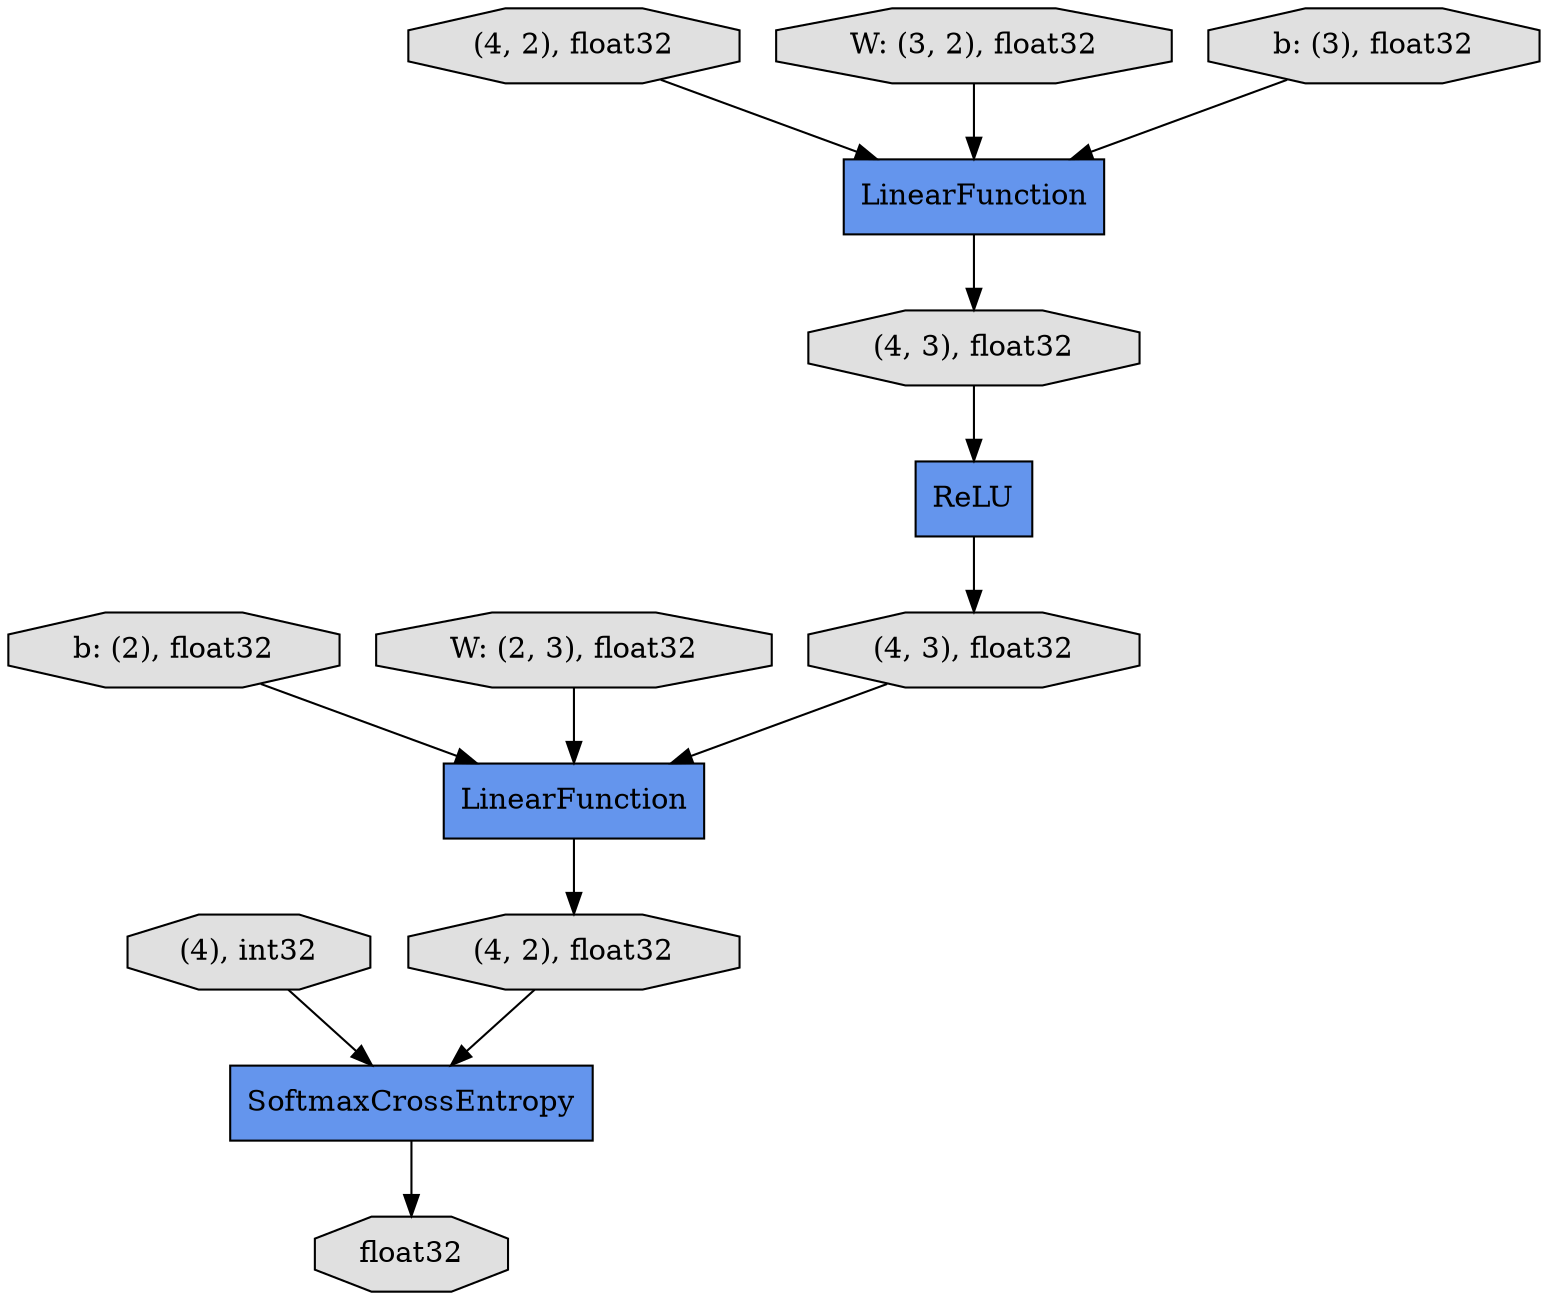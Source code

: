 digraph graphname{rankdir=TB;904898881072 [label="ReLU",shape="record",fillcolor="#6495ED",style="filled"];904898881128 [label="(4, 2), float32",shape="octagon",fillcolor="#E0E0E0",style="filled"];904898881688 [label="(4, 2), float32",shape="octagon",fillcolor="#E0E0E0",style="filled"];904898881184 [label="LinearFunction",shape="record",fillcolor="#6495ED",style="filled"];904865958544 [label="W: (3, 2), float32",shape="octagon",fillcolor="#E0E0E0",style="filled"];904898881240 [label="(4, 3), float32",shape="octagon",fillcolor="#E0E0E0",style="filled"];904898242824 [label="b: (2), float32",shape="octagon",fillcolor="#E0E0E0",style="filled"];904898881856 [label="(4), int32",shape="octagon",fillcolor="#E0E0E0",style="filled"];904898242488 [label="W: (2, 3), float32",shape="octagon",fillcolor="#E0E0E0",style="filled"];904898880904 [label="LinearFunction",shape="record",fillcolor="#6495ED",style="filled"];904898881968 [label="float32",shape="octagon",fillcolor="#E0E0E0",style="filled"];904898881464 [label="(4, 3), float32",shape="octagon",fillcolor="#E0E0E0",style="filled"];904898240976 [label="b: (3), float32",shape="octagon",fillcolor="#E0E0E0",style="filled"];904898881016 [label="SoftmaxCrossEntropy",shape="record",fillcolor="#6495ED",style="filled"];904898242824 -> 904898881184;904898881240 -> 904898881072;904898881856 -> 904898881016;904898881016 -> 904898881968;904898881464 -> 904898881184;904898242488 -> 904898881184;904898880904 -> 904898881240;904898881128 -> 904898880904;904898240976 -> 904898880904;904898881688 -> 904898881016;904865958544 -> 904898880904;904898881072 -> 904898881464;904898881184 -> 904898881688;}
